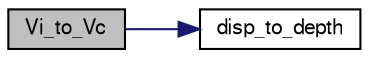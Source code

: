 digraph "Vi_to_Vc"
{
  edge [fontname="FreeSans",fontsize="10",labelfontname="FreeSans",labelfontsize="10"];
  node [fontname="FreeSans",fontsize="10",shape=record];
  rankdir="LR";
  Node1 [label="Vi_to_Vc",height=0.2,width=0.4,color="black", fillcolor="grey75", style="filled", fontcolor="black"];
  Node1 -> Node2 [color="midnightblue",fontsize="10",style="solid",fontname="FreeSans"];
  Node2 [label="disp_to_depth",height=0.2,width=0.4,color="black", fillcolor="white", style="filled",URL="$wedgebug_8c.html#aa46ee21df7fc59c9fb806f9f61c1a979"];
}
